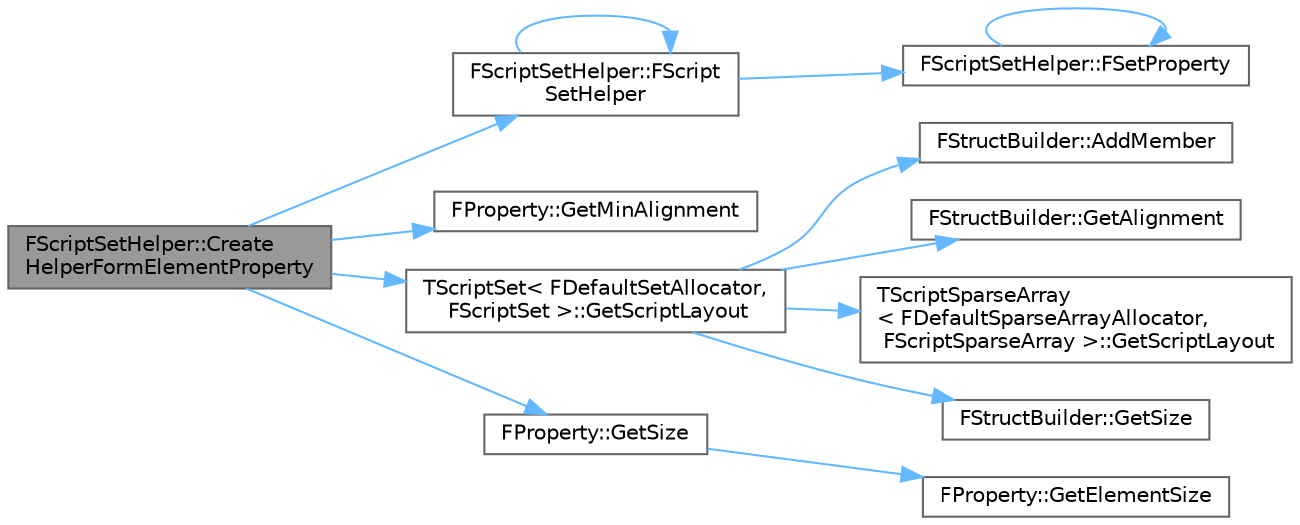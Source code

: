 digraph "FScriptSetHelper::CreateHelperFormElementProperty"
{
 // INTERACTIVE_SVG=YES
 // LATEX_PDF_SIZE
  bgcolor="transparent";
  edge [fontname=Helvetica,fontsize=10,labelfontname=Helvetica,labelfontsize=10];
  node [fontname=Helvetica,fontsize=10,shape=box,height=0.2,width=0.4];
  rankdir="LR";
  Node1 [id="Node000001",label="FScriptSetHelper::Create\lHelperFormElementProperty",height=0.2,width=0.4,color="gray40", fillcolor="grey60", style="filled", fontcolor="black",tooltip=" "];
  Node1 -> Node2 [id="edge1_Node000001_Node000002",color="steelblue1",style="solid",tooltip=" "];
  Node2 [id="Node000002",label="FScriptSetHelper::FScript\lSetHelper",height=0.2,width=0.4,color="grey40", fillcolor="white", style="filled",URL="$df/d52/classFScriptSetHelper.html#a0a053f187ca6629cde8489918850f9b7",tooltip="Constructor, brings together a property and an instance of the property located in memory."];
  Node2 -> Node2 [id="edge2_Node000002_Node000002",color="steelblue1",style="solid",tooltip=" "];
  Node2 -> Node3 [id="edge3_Node000002_Node000003",color="steelblue1",style="solid",tooltip=" "];
  Node3 [id="Node000003",label="FScriptSetHelper::FSetProperty",height=0.2,width=0.4,color="grey40", fillcolor="white", style="filled",URL="$df/d52/classFScriptSetHelper.html#a3b98717c6ef8e993ab91f2d3d9696998",tooltip=" "];
  Node3 -> Node3 [id="edge4_Node000003_Node000003",color="steelblue1",style="solid",tooltip=" "];
  Node1 -> Node4 [id="edge5_Node000001_Node000004",color="steelblue1",style="solid",tooltip=" "];
  Node4 [id="Node000004",label="FProperty::GetMinAlignment",height=0.2,width=0.4,color="grey40", fillcolor="white", style="filled",URL="$d9/dbc/classFProperty.html#ae1c9be387bcfd9bd3a16e49cf71a0966",tooltip=" "];
  Node1 -> Node5 [id="edge6_Node000001_Node000005",color="steelblue1",style="solid",tooltip=" "];
  Node5 [id="Node000005",label="TScriptSet\< FDefaultSetAllocator,\l FScriptSet \>::GetScriptLayout",height=0.2,width=0.4,color="grey40", fillcolor="white", style="filled",URL="$d8/d49/classTScriptSet.html#a9148da70562586cfadca889e5146cd6f",tooltip=" "];
  Node5 -> Node6 [id="edge7_Node000005_Node000006",color="steelblue1",style="solid",tooltip=" "];
  Node6 [id="Node000006",label="FStructBuilder::AddMember",height=0.2,width=0.4,color="grey40", fillcolor="white", style="filled",URL="$d0/d96/classFStructBuilder.html#ac259ac1da146ab9fcb88b2fdb3f05ab6",tooltip="Adds a new member to the end of the struct."];
  Node5 -> Node7 [id="edge8_Node000005_Node000007",color="steelblue1",style="solid",tooltip=" "];
  Node7 [id="Node000007",label="FStructBuilder::GetAlignment",height=0.2,width=0.4,color="grey40", fillcolor="white", style="filled",URL="$d0/d96/classFStructBuilder.html#a74b44be534a32f74792e03d3974d9682",tooltip="Returns the current alignment of the struct."];
  Node5 -> Node8 [id="edge9_Node000005_Node000008",color="steelblue1",style="solid",tooltip=" "];
  Node8 [id="Node000008",label="TScriptSparseArray\l\< FDefaultSparseArrayAllocator,\l FScriptSparseArray \>::GetScriptLayout",height=0.2,width=0.4,color="grey40", fillcolor="white", style="filled",URL="$d1/d3a/classTScriptSparseArray.html#a87ca1f4fc2ce42d9bf4c8668c60f4fcb",tooltip=" "];
  Node5 -> Node9 [id="edge10_Node000005_Node000009",color="steelblue1",style="solid",tooltip=" "];
  Node9 [id="Node000009",label="FStructBuilder::GetSize",height=0.2,width=0.4,color="grey40", fillcolor="white", style="filled",URL="$d0/d96/classFStructBuilder.html#ac90e0e24170e5b957946a520f4c59158",tooltip="Returns the current size of the struct."];
  Node1 -> Node10 [id="edge11_Node000001_Node000010",color="steelblue1",style="solid",tooltip=" "];
  Node10 [id="Node000010",label="FProperty::GetSize",height=0.2,width=0.4,color="grey40", fillcolor="white", style="filled",URL="$d9/dbc/classFProperty.html#a57482760c672827c7910d5b38e81a7d2",tooltip=" "];
  Node10 -> Node11 [id="edge12_Node000010_Node000011",color="steelblue1",style="solid",tooltip=" "];
  Node11 [id="Node000011",label="FProperty::GetElementSize",height=0.2,width=0.4,color="grey40", fillcolor="white", style="filled",URL="$d9/dbc/classFProperty.html#a700f3251fe6ee7fcb4f92f1c04dfba02",tooltip=" "];
}
